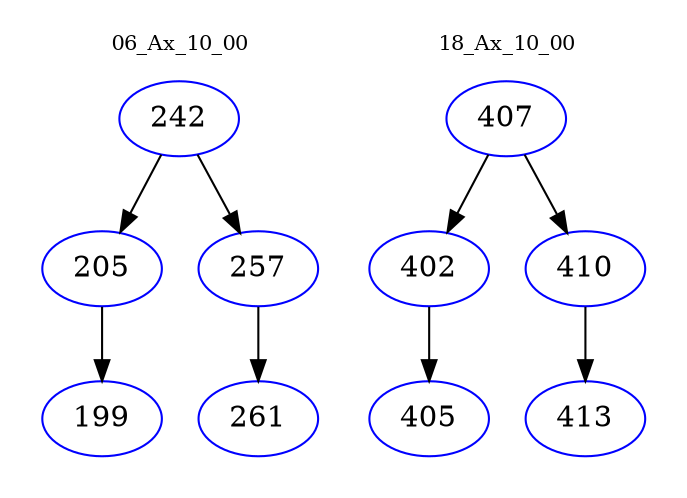 digraph{
subgraph cluster_0 {
color = white
label = "06_Ax_10_00";
fontsize=10;
T0_242 [label="242", color="blue"]
T0_242 -> T0_205 [color="black"]
T0_205 [label="205", color="blue"]
T0_205 -> T0_199 [color="black"]
T0_199 [label="199", color="blue"]
T0_242 -> T0_257 [color="black"]
T0_257 [label="257", color="blue"]
T0_257 -> T0_261 [color="black"]
T0_261 [label="261", color="blue"]
}
subgraph cluster_1 {
color = white
label = "18_Ax_10_00";
fontsize=10;
T1_407 [label="407", color="blue"]
T1_407 -> T1_402 [color="black"]
T1_402 [label="402", color="blue"]
T1_402 -> T1_405 [color="black"]
T1_405 [label="405", color="blue"]
T1_407 -> T1_410 [color="black"]
T1_410 [label="410", color="blue"]
T1_410 -> T1_413 [color="black"]
T1_413 [label="413", color="blue"]
}
}
